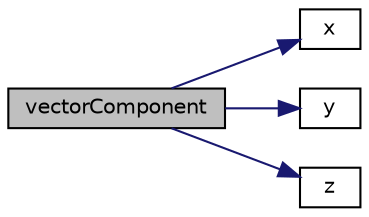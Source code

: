 digraph "vectorComponent"
{
  bgcolor="transparent";
  edge [fontname="Helvetica",fontsize="10",labelfontname="Helvetica",labelfontsize="10"];
  node [fontname="Helvetica",fontsize="10",shape=record];
  rankdir="LR";
  Node1 [label="vectorComponent",height=0.2,width=0.4,color="black", fillcolor="grey75", style="filled", fontcolor="black"];
  Node1 -> Node2 [color="midnightblue",fontsize="10",style="solid",fontname="Helvetica"];
  Node2 [label="x",height=0.2,width=0.4,color="black",URL="$a02565.html#ae2dad8d527e9dc9d8e0ca5fc7e02a444"];
  Node1 -> Node3 [color="midnightblue",fontsize="10",style="solid",fontname="Helvetica"];
  Node3 [label="y",height=0.2,width=0.4,color="black",URL="$a02565.html#a393b8837adf449a503512871f784a508"];
  Node1 -> Node4 [color="midnightblue",fontsize="10",style="solid",fontname="Helvetica"];
  Node4 [label="z",height=0.2,width=0.4,color="black",URL="$a02565.html#a643d034e4bce44601211e6443a73d3b8"];
}
